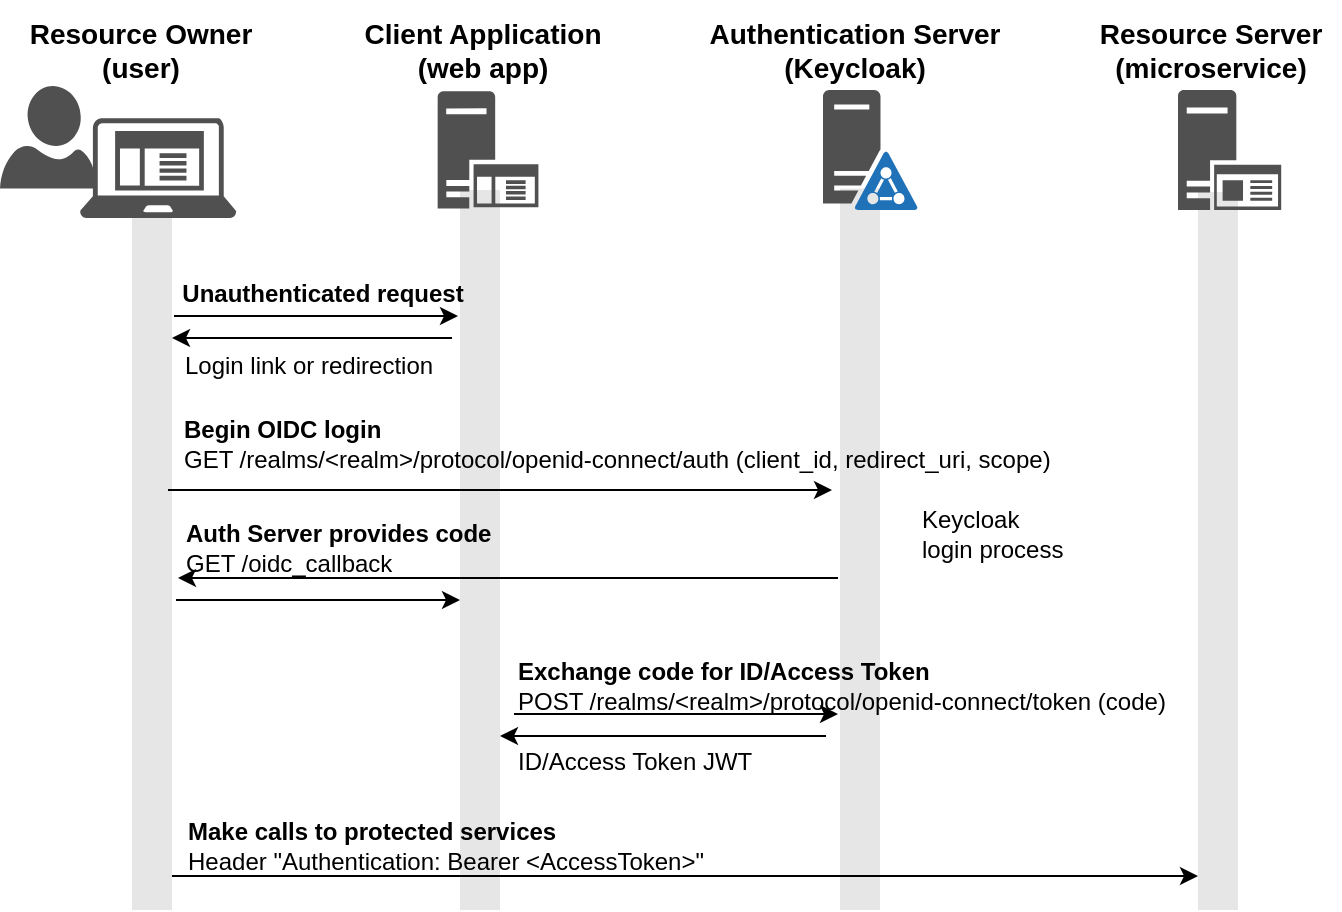 <mxfile version="20.2.7" type="github">
  <diagram id="ELBJaecDyFUATaK4MYXZ" name="Page-1">
    <mxGraphModel dx="935" dy="650" grid="1" gridSize="10" guides="1" tooltips="1" connect="1" arrows="1" fold="1" page="1" pageScale="1" pageWidth="850" pageHeight="1100" math="0" shadow="0">
      <root>
        <mxCell id="0" />
        <mxCell id="1" parent="0" />
        <mxCell id="dYzwd8fi6cYSQRCEDAko-31" value="" style="whiteSpace=wrap;html=1;fontSize=14;fillColor=#E6E6E6;strokeColor=none;" parent="1" vertex="1">
          <mxGeometry x="740" y="121" width="20" height="359" as="geometry" />
        </mxCell>
        <mxCell id="dYzwd8fi6cYSQRCEDAko-30" value="" style="whiteSpace=wrap;html=1;fontSize=14;fillColor=#E6E6E6;strokeColor=none;" parent="1" vertex="1">
          <mxGeometry x="561" y="119.28" width="20" height="360.72" as="geometry" />
        </mxCell>
        <mxCell id="dYzwd8fi6cYSQRCEDAko-28" value="" style="whiteSpace=wrap;html=1;fontSize=14;fillColor=#E6E6E6;strokeColor=none;" parent="1" vertex="1">
          <mxGeometry x="371" y="120" width="20" height="360" as="geometry" />
        </mxCell>
        <mxCell id="dYzwd8fi6cYSQRCEDAko-14" value="" style="sketch=0;aspect=fixed;pointerEvents=1;shadow=0;dashed=0;html=1;strokeColor=none;labelPosition=center;verticalLabelPosition=bottom;verticalAlign=top;align=center;fillColor=#505050;shape=mxgraph.azure.user" parent="1" vertex="1">
          <mxGeometry x="141" y="68" width="48.2" height="51.28" as="geometry" />
        </mxCell>
        <mxCell id="dYzwd8fi6cYSQRCEDAko-1" value="" style="sketch=0;pointerEvents=1;shadow=0;dashed=0;html=1;strokeColor=none;fillColor=#505050;labelPosition=center;verticalLabelPosition=bottom;verticalAlign=top;outlineConnect=0;align=center;shape=mxgraph.office.servers.active_directory_federation_services_server_blue;" parent="1" vertex="1">
          <mxGeometry x="552.5" y="70" width="47.5" height="60" as="geometry" />
        </mxCell>
        <mxCell id="dYzwd8fi6cYSQRCEDAko-10" value="" style="sketch=0;aspect=fixed;pointerEvents=1;shadow=0;dashed=0;html=1;strokeColor=none;labelPosition=center;verticalLabelPosition=bottom;verticalAlign=top;align=center;fillColor=#505050;shape=mxgraph.mscae.enterprise.application_server" parent="1" vertex="1">
          <mxGeometry x="359.79" y="70.68" width="50.42" height="58.63" as="geometry" />
        </mxCell>
        <mxCell id="dYzwd8fi6cYSQRCEDAko-11" value="" style="sketch=0;aspect=fixed;pointerEvents=1;shadow=0;dashed=0;html=1;strokeColor=none;labelPosition=center;verticalLabelPosition=bottom;verticalAlign=top;align=center;fillColor=#505050;shape=mxgraph.mscae.enterprise.client_application" parent="1" vertex="1">
          <mxGeometry x="181" y="84" width="78.13" height="50" as="geometry" />
        </mxCell>
        <mxCell id="dYzwd8fi6cYSQRCEDAko-12" value="" style="sketch=0;aspect=fixed;pointerEvents=1;shadow=0;dashed=0;html=1;strokeColor=none;labelPosition=center;verticalLabelPosition=bottom;verticalAlign=top;align=center;fillColor=#505050;shape=mxgraph.mscae.enterprise.application_server2" parent="1" vertex="1">
          <mxGeometry x="730" y="70" width="51.6" height="60" as="geometry" />
        </mxCell>
        <mxCell id="dYzwd8fi6cYSQRCEDAko-18" value="&lt;div&gt;&lt;b&gt;&lt;font style=&quot;font-size: 14px&quot;&gt;Resource Owner&lt;/font&gt;&lt;/b&gt;&lt;/div&gt;&lt;div&gt;&lt;b&gt;&lt;font style=&quot;font-size: 14px&quot;&gt;(user)&lt;br&gt;&lt;/font&gt;&lt;/b&gt;&lt;/div&gt;" style="text;html=1;resizable=0;autosize=1;align=center;verticalAlign=middle;points=[];fillColor=none;strokeColor=none;rounded=0;" parent="1" vertex="1">
          <mxGeometry x="146" y="30" width="130" height="40" as="geometry" />
        </mxCell>
        <mxCell id="dYzwd8fi6cYSQRCEDAko-19" value="&lt;div&gt;&lt;b&gt;&lt;font style=&quot;font-size: 14px&quot;&gt;Client Application&lt;/font&gt;&lt;/b&gt;&lt;/div&gt;&lt;div&gt;&lt;b&gt;&lt;font style=&quot;font-size: 14px&quot;&gt;(web app)&lt;br&gt;&lt;/font&gt;&lt;/b&gt;&lt;/div&gt;" style="text;html=1;resizable=0;autosize=1;align=center;verticalAlign=middle;points=[];fillColor=none;strokeColor=none;rounded=0;" parent="1" vertex="1">
          <mxGeometry x="317" y="30" width="130" height="40" as="geometry" />
        </mxCell>
        <mxCell id="dYzwd8fi6cYSQRCEDAko-20" value="&lt;div&gt;&lt;b&gt;&lt;font style=&quot;font-size: 14px&quot;&gt;Authentication Server&lt;/font&gt;&lt;/b&gt;&lt;/div&gt;&lt;div&gt;&lt;b&gt;&lt;font style=&quot;font-size: 14px&quot;&gt;(Keycloak)&lt;br&gt;&lt;/font&gt;&lt;/b&gt;&lt;/div&gt;" style="text;html=1;resizable=0;autosize=1;align=center;verticalAlign=middle;points=[];fillColor=none;strokeColor=none;rounded=0;" parent="1" vertex="1">
          <mxGeometry x="483" y="25" width="170" height="50" as="geometry" />
        </mxCell>
        <mxCell id="dYzwd8fi6cYSQRCEDAko-21" value="&lt;div&gt;&lt;b&gt;&lt;font style=&quot;font-size: 14px&quot;&gt;Resource Server&lt;/font&gt;&lt;/b&gt;&lt;/div&gt;&lt;div&gt;&lt;b&gt;&lt;font style=&quot;font-size: 14px&quot;&gt;(microservice)&lt;br&gt;&lt;/font&gt;&lt;/b&gt;&lt;/div&gt;" style="text;html=1;resizable=0;autosize=1;align=center;verticalAlign=middle;points=[];fillColor=none;strokeColor=none;rounded=0;" parent="1" vertex="1">
          <mxGeometry x="681" y="30" width="130" height="40" as="geometry" />
        </mxCell>
        <mxCell id="dYzwd8fi6cYSQRCEDAko-22" value="" style="whiteSpace=wrap;html=1;fontSize=14;fillColor=#E6E6E6;strokeColor=none;" parent="1" vertex="1">
          <mxGeometry x="207" y="134" width="20" height="346" as="geometry" />
        </mxCell>
        <mxCell id="dYzwd8fi6cYSQRCEDAko-24" value="" style="endArrow=classic;html=1;rounded=0;" parent="1" edge="1">
          <mxGeometry width="50" height="50" relative="1" as="geometry">
            <mxPoint x="228" y="183" as="sourcePoint" />
            <mxPoint x="370" y="183" as="targetPoint" />
          </mxGeometry>
        </mxCell>
        <mxCell id="dYzwd8fi6cYSQRCEDAko-25" value="" style="endArrow=classic;html=1;rounded=0;" parent="1" edge="1">
          <mxGeometry width="50" height="50" relative="1" as="geometry">
            <mxPoint x="367" y="194" as="sourcePoint" />
            <mxPoint x="227" y="194" as="targetPoint" />
          </mxGeometry>
        </mxCell>
        <mxCell id="dYzwd8fi6cYSQRCEDAko-26" value="Unauthenticated request" style="text;html=1;resizable=0;autosize=1;align=center;verticalAlign=middle;points=[];fillColor=none;strokeColor=none;rounded=0;fontStyle=1" parent="1" vertex="1">
          <mxGeometry x="222" y="162" width="160" height="20" as="geometry" />
        </mxCell>
        <mxCell id="dYzwd8fi6cYSQRCEDAko-27" value="Login link or redirection" style="text;html=1;resizable=0;autosize=1;align=center;verticalAlign=middle;points=[];fillColor=none;strokeColor=none;rounded=0;" parent="1" vertex="1">
          <mxGeometry x="225" y="198" width="140" height="20" as="geometry" />
        </mxCell>
        <mxCell id="dYzwd8fi6cYSQRCEDAko-32" value="" style="endArrow=classic;html=1;rounded=0;" parent="1" edge="1">
          <mxGeometry width="50" height="50" relative="1" as="geometry">
            <mxPoint x="225" y="270" as="sourcePoint" />
            <mxPoint x="557" y="270" as="targetPoint" />
          </mxGeometry>
        </mxCell>
        <mxCell id="dYzwd8fi6cYSQRCEDAko-33" value="" style="endArrow=classic;html=1;rounded=0;" parent="1" edge="1">
          <mxGeometry width="50" height="50" relative="1" as="geometry">
            <mxPoint x="560" y="314" as="sourcePoint" />
            <mxPoint x="230" y="314" as="targetPoint" />
          </mxGeometry>
        </mxCell>
        <mxCell id="dYzwd8fi6cYSQRCEDAko-34" value="&lt;div align=&quot;left&quot;&gt;&lt;b&gt;Begin OIDC login&lt;/b&gt;&lt;br&gt;&lt;/div&gt;&lt;div align=&quot;left&quot;&gt;GET /realms/&amp;lt;realm&amp;gt;/protocol/openid-connect/auth (client_id, redirect_uri, scope)&lt;/div&gt;" style="text;html=1;resizable=0;autosize=1;align=left;verticalAlign=middle;points=[];fillColor=none;strokeColor=none;rounded=0;fontStyle=0" parent="1" vertex="1">
          <mxGeometry x="231" y="227" width="460" height="40" as="geometry" />
        </mxCell>
        <mxCell id="dYzwd8fi6cYSQRCEDAko-35" value="&lt;div align=&quot;left&quot;&gt;&lt;b&gt;Auth Server provides code&lt;/b&gt;&lt;br&gt;&lt;/div&gt;&lt;div align=&quot;left&quot;&gt;GET /oidc_callback&lt;/div&gt;" style="text;html=1;resizable=0;autosize=1;align=left;verticalAlign=middle;points=[];fillColor=none;strokeColor=none;rounded=0;" parent="1" vertex="1">
          <mxGeometry x="232" y="279" width="180" height="40" as="geometry" />
        </mxCell>
        <mxCell id="dYzwd8fi6cYSQRCEDAko-39" value="" style="endArrow=classic;html=1;rounded=0;" parent="1" edge="1">
          <mxGeometry width="50" height="50" relative="1" as="geometry">
            <mxPoint x="229" y="325" as="sourcePoint" />
            <mxPoint x="371" y="325" as="targetPoint" />
          </mxGeometry>
        </mxCell>
        <mxCell id="dYzwd8fi6cYSQRCEDAko-43" value="" style="endArrow=classic;html=1;rounded=0;" parent="1" edge="1">
          <mxGeometry width="50" height="50" relative="1" as="geometry">
            <mxPoint x="398" y="382" as="sourcePoint" />
            <mxPoint x="560" y="382" as="targetPoint" />
          </mxGeometry>
        </mxCell>
        <mxCell id="dYzwd8fi6cYSQRCEDAko-44" value="" style="endArrow=classic;html=1;rounded=0;" parent="1" edge="1">
          <mxGeometry width="50" height="50" relative="1" as="geometry">
            <mxPoint x="554" y="393" as="sourcePoint" />
            <mxPoint x="391" y="393" as="targetPoint" />
          </mxGeometry>
        </mxCell>
        <mxCell id="dYzwd8fi6cYSQRCEDAko-45" value="&lt;div&gt;&lt;b&gt;Exchange code for ID/Access Token&lt;/b&gt;&lt;br&gt;&lt;/div&gt;&lt;div&gt;POST /realms/&amp;lt;realm&amp;gt;/protocol/openid-connect/token (code)&lt;br&gt;&lt;/div&gt;" style="text;html=1;resizable=0;autosize=1;align=left;verticalAlign=middle;points=[];fillColor=none;strokeColor=none;rounded=0;" parent="1" vertex="1">
          <mxGeometry x="397.5" y="348" width="350" height="40" as="geometry" />
        </mxCell>
        <mxCell id="dYzwd8fi6cYSQRCEDAko-46" value="ID/Access Token JWT" style="text;html=1;resizable=0;autosize=1;align=left;verticalAlign=middle;points=[];fillColor=none;strokeColor=none;rounded=0;" parent="1" vertex="1">
          <mxGeometry x="397.5" y="391" width="140" height="30" as="geometry" />
        </mxCell>
        <mxCell id="dYzwd8fi6cYSQRCEDAko-51" value="" style="endArrow=classic;html=1;rounded=0;" parent="1" edge="1">
          <mxGeometry width="50" height="50" relative="1" as="geometry">
            <mxPoint x="227" y="463" as="sourcePoint" />
            <mxPoint x="740" y="463" as="targetPoint" />
          </mxGeometry>
        </mxCell>
        <mxCell id="dYzwd8fi6cYSQRCEDAko-52" value="&lt;div align=&quot;left&quot;&gt;&lt;b&gt;Make calls to protected services&lt;/b&gt;&lt;br&gt;&lt;/div&gt;&lt;div align=&quot;left&quot;&gt;Header &quot;Authentication: Bearer &amp;lt;AccessToken&amp;gt;&quot;&lt;br&gt;&lt;/div&gt;" style="text;html=1;resizable=0;autosize=1;align=left;verticalAlign=middle;points=[];fillColor=none;strokeColor=none;rounded=0;fontStyle=0" parent="1" vertex="1">
          <mxGeometry x="233" y="428" width="280" height="40" as="geometry" />
        </mxCell>
        <mxCell id="LTC7T7H0LT_NFuuIO1uc-2" value="" style="shape=image;html=1;verticalAlign=top;verticalLabelPosition=bottom;labelBackgroundColor=#ffffff;imageAspect=0;aspect=fixed;image=https://cdn3.iconfinder.com/data/icons/arrows-set-12/512/reset-128.png;fontColor=#808080;" vertex="1" parent="1">
          <mxGeometry x="574" y="276" width="27" height="27" as="geometry" />
        </mxCell>
        <mxCell id="LTC7T7H0LT_NFuuIO1uc-3" value="&lt;div&gt;Keycloak&lt;/div&gt;&lt;div&gt;login process&lt;br&gt;&lt;/div&gt;" style="text;html=1;resizable=0;autosize=1;align=left;verticalAlign=middle;points=[];fillColor=none;strokeColor=none;rounded=0;" vertex="1" parent="1">
          <mxGeometry x="600" y="272" width="90" height="40" as="geometry" />
        </mxCell>
      </root>
    </mxGraphModel>
  </diagram>
</mxfile>
